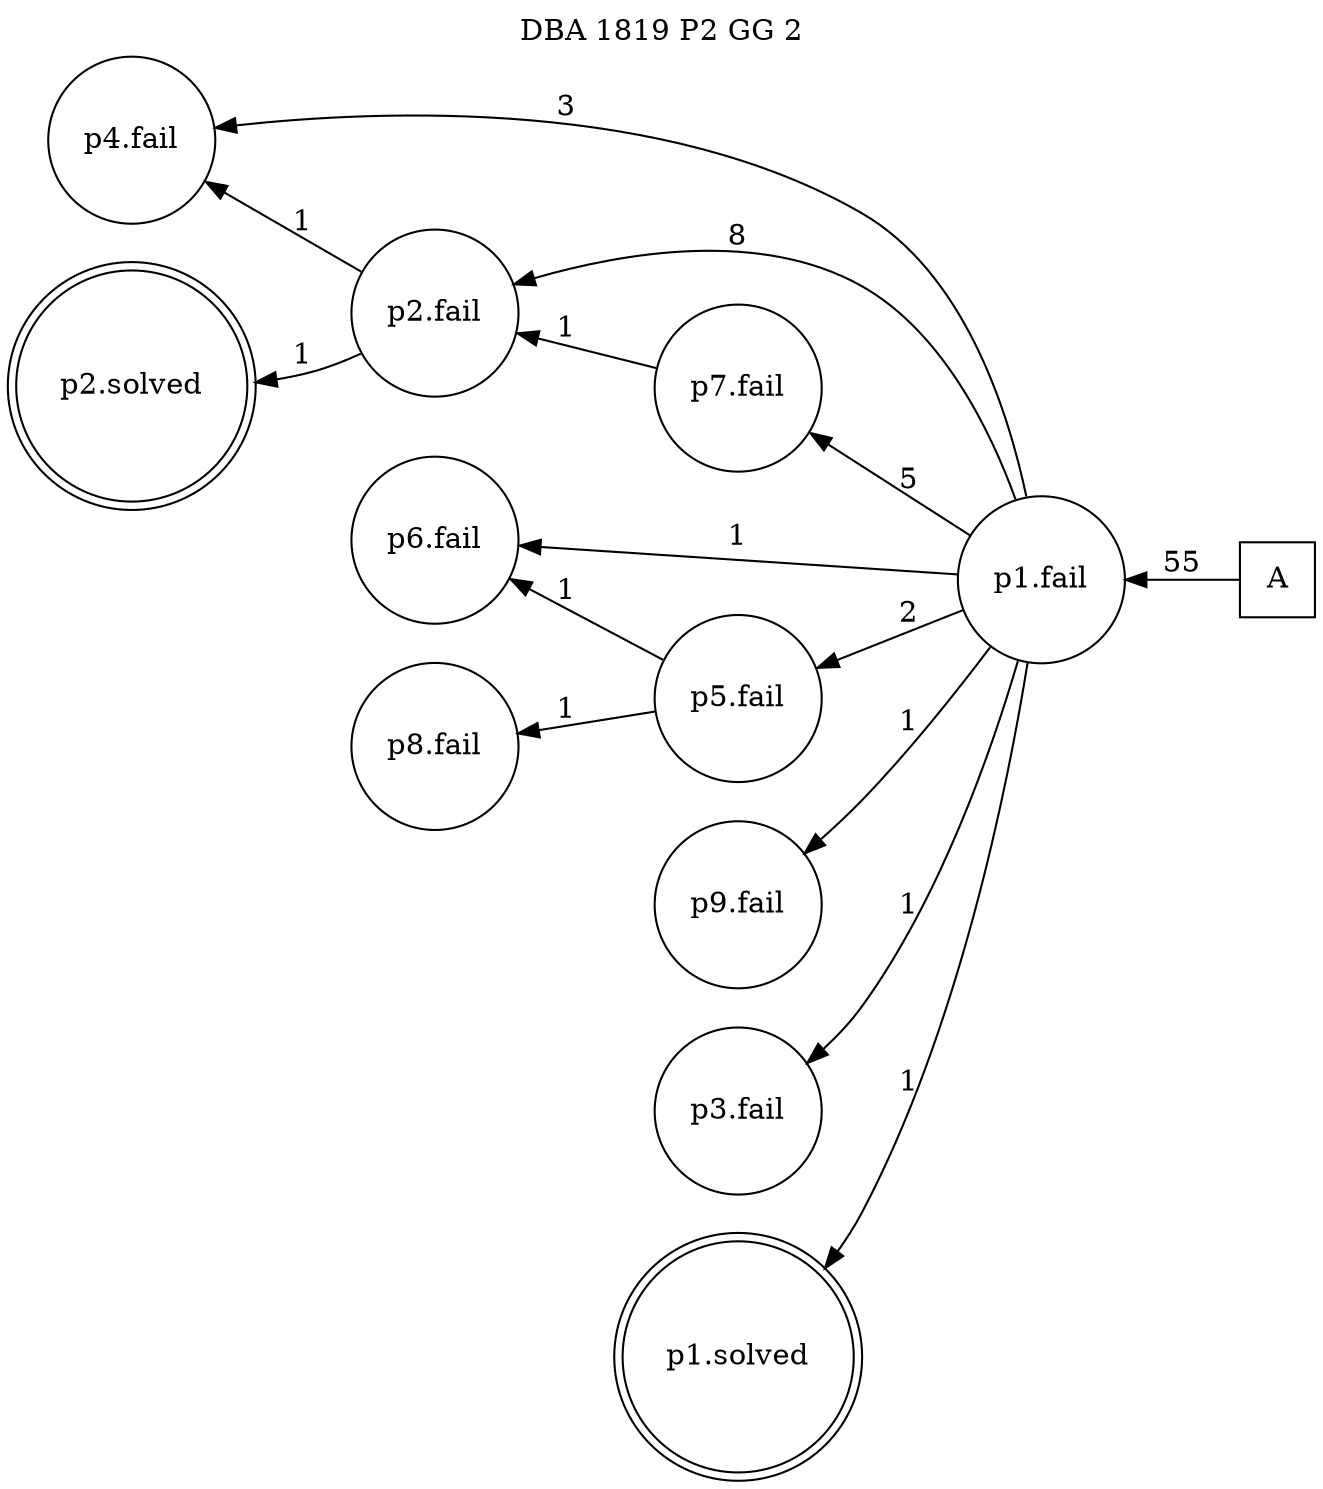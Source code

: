 digraph DBA_1819_P2_GG_2_GOOD {
labelloc="tl"
label= " DBA 1819 P2 GG 2 "
rankdir="RL";
graph [ size=" 10 , 10 !"]

"A" [shape="square" label="A"]
"p1.fail" [shape="circle" label="p1.fail"]
"p2.fail" [shape="circle" label="p2.fail"]
"p7.fail" [shape="circle" label="p7.fail"]
"p5.fail" [shape="circle" label="p5.fail"]
"p6.fail" [shape="circle" label="p6.fail"]
"p9.fail" [shape="circle" label="p9.fail"]
"p3.fail" [shape="circle" label="p3.fail"]
"p4.fail" [shape="circle" label="p4.fail"]
"p8.fail" [shape="circle" label="p8.fail"]
"p2.solved" [shape="doublecircle" label="p2.solved"]
"p1.solved" [shape="doublecircle" label="p1.solved"]
"A" -> "p1.fail" [ label=55]
"p1.fail" -> "p2.fail" [ label=8]
"p1.fail" -> "p7.fail" [ label=5]
"p1.fail" -> "p5.fail" [ label=2]
"p1.fail" -> "p6.fail" [ label=1]
"p1.fail" -> "p9.fail" [ label=1]
"p1.fail" -> "p3.fail" [ label=1]
"p1.fail" -> "p4.fail" [ label=3]
"p1.fail" -> "p1.solved" [ label=1]
"p2.fail" -> "p4.fail" [ label=1]
"p2.fail" -> "p2.solved" [ label=1]
"p7.fail" -> "p2.fail" [ label=1]
"p5.fail" -> "p6.fail" [ label=1]
"p5.fail" -> "p8.fail" [ label=1]
}
